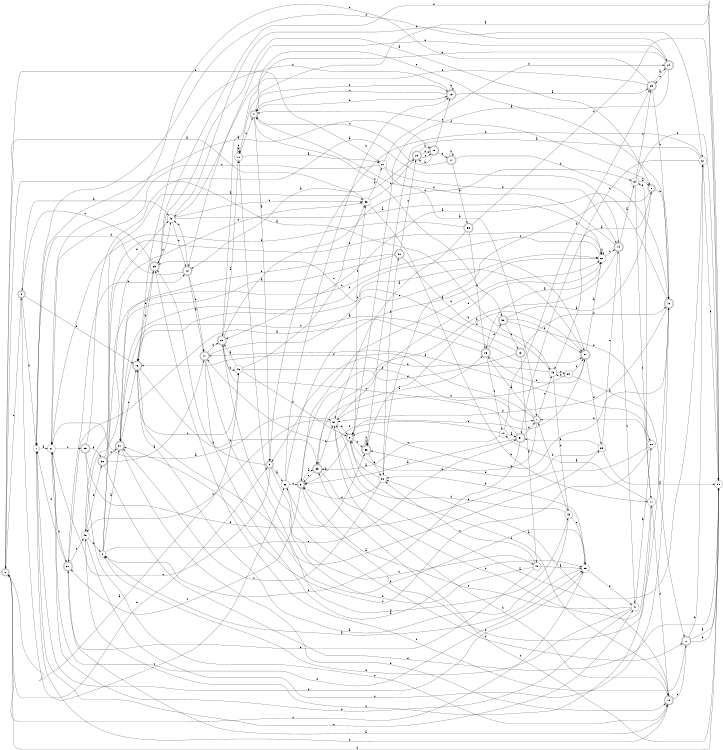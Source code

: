 digraph n50_6 {
__start0 [label="" shape="none"];

rankdir=LR;
size="8,5";

s0 [style="rounded,filled", color="black", fillcolor="white" shape="doublecircle", label="0"];
s1 [style="filled", color="black", fillcolor="white" shape="circle", label="1"];
s2 [style="filled", color="black", fillcolor="white" shape="circle", label="2"];
s3 [style="rounded,filled", color="black", fillcolor="white" shape="doublecircle", label="3"];
s4 [style="rounded,filled", color="black", fillcolor="white" shape="doublecircle", label="4"];
s5 [style="rounded,filled", color="black", fillcolor="white" shape="doublecircle", label="5"];
s6 [style="rounded,filled", color="black", fillcolor="white" shape="doublecircle", label="6"];
s7 [style="rounded,filled", color="black", fillcolor="white" shape="doublecircle", label="7"];
s8 [style="rounded,filled", color="black", fillcolor="white" shape="doublecircle", label="8"];
s9 [style="rounded,filled", color="black", fillcolor="white" shape="doublecircle", label="9"];
s10 [style="filled", color="black", fillcolor="white" shape="circle", label="10"];
s11 [style="filled", color="black", fillcolor="white" shape="circle", label="11"];
s12 [style="rounded,filled", color="black", fillcolor="white" shape="doublecircle", label="12"];
s13 [style="rounded,filled", color="black", fillcolor="white" shape="doublecircle", label="13"];
s14 [style="filled", color="black", fillcolor="white" shape="circle", label="14"];
s15 [style="rounded,filled", color="black", fillcolor="white" shape="doublecircle", label="15"];
s16 [style="rounded,filled", color="black", fillcolor="white" shape="doublecircle", label="16"];
s17 [style="rounded,filled", color="black", fillcolor="white" shape="doublecircle", label="17"];
s18 [style="rounded,filled", color="black", fillcolor="white" shape="doublecircle", label="18"];
s19 [style="rounded,filled", color="black", fillcolor="white" shape="doublecircle", label="19"];
s20 [style="filled", color="black", fillcolor="white" shape="circle", label="20"];
s21 [style="filled", color="black", fillcolor="white" shape="circle", label="21"];
s22 [style="rounded,filled", color="black", fillcolor="white" shape="doublecircle", label="22"];
s23 [style="rounded,filled", color="black", fillcolor="white" shape="doublecircle", label="23"];
s24 [style="rounded,filled", color="black", fillcolor="white" shape="doublecircle", label="24"];
s25 [style="rounded,filled", color="black", fillcolor="white" shape="doublecircle", label="25"];
s26 [style="rounded,filled", color="black", fillcolor="white" shape="doublecircle", label="26"];
s27 [style="filled", color="black", fillcolor="white" shape="circle", label="27"];
s28 [style="rounded,filled", color="black", fillcolor="white" shape="doublecircle", label="28"];
s29 [style="rounded,filled", color="black", fillcolor="white" shape="doublecircle", label="29"];
s30 [style="rounded,filled", color="black", fillcolor="white" shape="doublecircle", label="30"];
s31 [style="rounded,filled", color="black", fillcolor="white" shape="doublecircle", label="31"];
s32 [style="filled", color="black", fillcolor="white" shape="circle", label="32"];
s33 [style="filled", color="black", fillcolor="white" shape="circle", label="33"];
s34 [style="filled", color="black", fillcolor="white" shape="circle", label="34"];
s35 [style="rounded,filled", color="black", fillcolor="white" shape="doublecircle", label="35"];
s36 [style="rounded,filled", color="black", fillcolor="white" shape="doublecircle", label="36"];
s37 [style="rounded,filled", color="black", fillcolor="white" shape="doublecircle", label="37"];
s38 [style="rounded,filled", color="black", fillcolor="white" shape="doublecircle", label="38"];
s39 [style="filled", color="black", fillcolor="white" shape="circle", label="39"];
s40 [style="rounded,filled", color="black", fillcolor="white" shape="doublecircle", label="40"];
s41 [style="filled", color="black", fillcolor="white" shape="circle", label="41"];
s42 [style="filled", color="black", fillcolor="white" shape="circle", label="42"];
s43 [style="filled", color="black", fillcolor="white" shape="circle", label="43"];
s44 [style="rounded,filled", color="black", fillcolor="white" shape="doublecircle", label="44"];
s45 [style="filled", color="black", fillcolor="white" shape="circle", label="45"];
s46 [style="filled", color="black", fillcolor="white" shape="circle", label="46"];
s47 [style="rounded,filled", color="black", fillcolor="white" shape="doublecircle", label="47"];
s48 [style="filled", color="black", fillcolor="white" shape="circle", label="48"];
s49 [style="filled", color="black", fillcolor="white" shape="circle", label="49"];
s50 [style="rounded,filled", color="black", fillcolor="white" shape="doublecircle", label="50"];
s51 [style="rounded,filled", color="black", fillcolor="white" shape="doublecircle", label="51"];
s52 [style="filled", color="black", fillcolor="white" shape="circle", label="52"];
s53 [style="rounded,filled", color="black", fillcolor="white" shape="doublecircle", label="53"];
s54 [style="filled", color="black", fillcolor="white" shape="circle", label="54"];
s55 [style="rounded,filled", color="black", fillcolor="white" shape="doublecircle", label="55"];
s56 [style="rounded,filled", color="black", fillcolor="white" shape="doublecircle", label="56"];
s57 [style="filled", color="black", fillcolor="white" shape="circle", label="57"];
s58 [style="filled", color="black", fillcolor="white" shape="circle", label="58"];
s59 [style="filled", color="black", fillcolor="white" shape="circle", label="59"];
s60 [style="filled", color="black", fillcolor="white" shape="circle", label="60"];
s61 [style="filled", color="black", fillcolor="white" shape="circle", label="61"];
s0 -> s46 [label="a"];
s0 -> s21 [label="b"];
s0 -> s3 [label="c"];
s0 -> s9 [label="d"];
s1 -> s27 [label="a"];
s1 -> s59 [label="b"];
s1 -> s41 [label="c"];
s1 -> s61 [label="d"];
s2 -> s31 [label="a"];
s2 -> s33 [label="b"];
s2 -> s51 [label="c"];
s2 -> s42 [label="d"];
s3 -> s42 [label="a"];
s3 -> s1 [label="b"];
s3 -> s52 [label="c"];
s3 -> s16 [label="d"];
s4 -> s9 [label="a"];
s4 -> s19 [label="b"];
s4 -> s36 [label="c"];
s4 -> s19 [label="d"];
s5 -> s35 [label="a"];
s5 -> s60 [label="b"];
s5 -> s37 [label="c"];
s5 -> s40 [label="d"];
s6 -> s5 [label="a"];
s6 -> s53 [label="b"];
s6 -> s18 [label="c"];
s6 -> s33 [label="d"];
s7 -> s26 [label="a"];
s7 -> s6 [label="b"];
s7 -> s43 [label="c"];
s7 -> s16 [label="d"];
s8 -> s43 [label="a"];
s8 -> s40 [label="b"];
s8 -> s32 [label="c"];
s8 -> s4 [label="d"];
s9 -> s52 [label="a"];
s9 -> s49 [label="b"];
s9 -> s27 [label="c"];
s9 -> s29 [label="d"];
s10 -> s21 [label="a"];
s10 -> s10 [label="b"];
s10 -> s4 [label="c"];
s10 -> s10 [label="d"];
s11 -> s14 [label="a"];
s11 -> s34 [label="b"];
s11 -> s48 [label="c"];
s11 -> s18 [label="d"];
s12 -> s47 [label="a"];
s12 -> s47 [label="b"];
s12 -> s42 [label="c"];
s12 -> s1 [label="d"];
s13 -> s49 [label="a"];
s13 -> s40 [label="b"];
s13 -> s29 [label="c"];
s13 -> s5 [label="d"];
s14 -> s51 [label="a"];
s14 -> s47 [label="b"];
s14 -> s35 [label="c"];
s14 -> s25 [label="d"];
s15 -> s1 [label="a"];
s15 -> s28 [label="b"];
s15 -> s19 [label="c"];
s15 -> s17 [label="d"];
s16 -> s39 [label="a"];
s16 -> s35 [label="b"];
s16 -> s46 [label="c"];
s16 -> s29 [label="d"];
s17 -> s56 [label="a"];
s17 -> s17 [label="b"];
s17 -> s4 [label="c"];
s17 -> s40 [label="d"];
s18 -> s32 [label="a"];
s18 -> s57 [label="b"];
s18 -> s22 [label="c"];
s18 -> s1 [label="d"];
s19 -> s25 [label="a"];
s19 -> s19 [label="b"];
s19 -> s4 [label="c"];
s19 -> s16 [label="d"];
s20 -> s47 [label="a"];
s20 -> s7 [label="b"];
s20 -> s31 [label="c"];
s20 -> s52 [label="d"];
s21 -> s7 [label="a"];
s21 -> s44 [label="b"];
s21 -> s27 [label="c"];
s21 -> s24 [label="d"];
s22 -> s58 [label="a"];
s22 -> s58 [label="b"];
s22 -> s29 [label="c"];
s22 -> s61 [label="d"];
s23 -> s10 [label="a"];
s23 -> s46 [label="b"];
s23 -> s45 [label="c"];
s23 -> s34 [label="d"];
s24 -> s6 [label="a"];
s24 -> s23 [label="b"];
s24 -> s25 [label="c"];
s24 -> s12 [label="d"];
s25 -> s24 [label="a"];
s25 -> s40 [label="b"];
s25 -> s27 [label="c"];
s25 -> s10 [label="d"];
s26 -> s37 [label="a"];
s26 -> s50 [label="b"];
s26 -> s14 [label="c"];
s26 -> s36 [label="d"];
s27 -> s57 [label="a"];
s27 -> s37 [label="b"];
s27 -> s55 [label="c"];
s27 -> s59 [label="d"];
s28 -> s12 [label="a"];
s28 -> s15 [label="b"];
s28 -> s15 [label="c"];
s28 -> s15 [label="d"];
s29 -> s8 [label="a"];
s29 -> s16 [label="b"];
s29 -> s3 [label="c"];
s29 -> s42 [label="d"];
s30 -> s31 [label="a"];
s30 -> s31 [label="b"];
s30 -> s28 [label="c"];
s30 -> s43 [label="d"];
s31 -> s50 [label="a"];
s31 -> s50 [label="b"];
s31 -> s16 [label="c"];
s31 -> s18 [label="d"];
s32 -> s6 [label="a"];
s32 -> s30 [label="b"];
s32 -> s31 [label="c"];
s32 -> s5 [label="d"];
s33 -> s0 [label="a"];
s33 -> s11 [label="b"];
s33 -> s28 [label="c"];
s33 -> s21 [label="d"];
s34 -> s8 [label="a"];
s34 -> s11 [label="b"];
s34 -> s25 [label="c"];
s34 -> s58 [label="d"];
s35 -> s26 [label="a"];
s35 -> s57 [label="b"];
s35 -> s5 [label="c"];
s35 -> s11 [label="d"];
s36 -> s8 [label="a"];
s36 -> s22 [label="b"];
s36 -> s13 [label="c"];
s36 -> s50 [label="d"];
s37 -> s18 [label="a"];
s37 -> s12 [label="b"];
s37 -> s48 [label="c"];
s37 -> s1 [label="d"];
s38 -> s47 [label="a"];
s38 -> s60 [label="b"];
s38 -> s31 [label="c"];
s38 -> s58 [label="d"];
s39 -> s58 [label="a"];
s39 -> s51 [label="b"];
s39 -> s44 [label="c"];
s39 -> s53 [label="d"];
s40 -> s23 [label="a"];
s40 -> s6 [label="b"];
s40 -> s42 [label="c"];
s40 -> s57 [label="d"];
s41 -> s20 [label="a"];
s41 -> s27 [label="b"];
s41 -> s5 [label="c"];
s41 -> s2 [label="d"];
s42 -> s60 [label="a"];
s42 -> s33 [label="b"];
s42 -> s12 [label="c"];
s42 -> s24 [label="d"];
s43 -> s0 [label="a"];
s43 -> s9 [label="b"];
s43 -> s54 [label="c"];
s43 -> s45 [label="d"];
s44 -> s34 [label="a"];
s44 -> s35 [label="b"];
s44 -> s41 [label="c"];
s44 -> s4 [label="d"];
s45 -> s16 [label="a"];
s45 -> s7 [label="b"];
s45 -> s59 [label="c"];
s45 -> s57 [label="d"];
s46 -> s23 [label="a"];
s46 -> s7 [label="b"];
s46 -> s33 [label="c"];
s46 -> s6 [label="d"];
s47 -> s59 [label="a"];
s47 -> s59 [label="b"];
s47 -> s60 [label="c"];
s47 -> s23 [label="d"];
s48 -> s33 [label="a"];
s48 -> s38 [label="b"];
s48 -> s40 [label="c"];
s48 -> s2 [label="d"];
s49 -> s59 [label="a"];
s49 -> s37 [label="b"];
s49 -> s32 [label="c"];
s49 -> s10 [label="d"];
s50 -> s60 [label="a"];
s50 -> s6 [label="b"];
s50 -> s16 [label="c"];
s50 -> s39 [label="d"];
s51 -> s5 [label="a"];
s51 -> s2 [label="b"];
s51 -> s23 [label="c"];
s51 -> s7 [label="d"];
s52 -> s60 [label="a"];
s52 -> s19 [label="b"];
s52 -> s5 [label="c"];
s52 -> s22 [label="d"];
s53 -> s50 [label="a"];
s53 -> s32 [label="b"];
s53 -> s53 [label="c"];
s53 -> s53 [label="d"];
s54 -> s20 [label="a"];
s54 -> s57 [label="b"];
s54 -> s50 [label="c"];
s54 -> s43 [label="d"];
s55 -> s44 [label="a"];
s55 -> s38 [label="b"];
s55 -> s18 [label="c"];
s55 -> s53 [label="d"];
s56 -> s57 [label="a"];
s56 -> s27 [label="b"];
s56 -> s26 [label="c"];
s56 -> s58 [label="d"];
s57 -> s61 [label="a"];
s57 -> s6 [label="b"];
s57 -> s48 [label="c"];
s57 -> s60 [label="d"];
s58 -> s4 [label="a"];
s58 -> s0 [label="b"];
s58 -> s35 [label="c"];
s58 -> s29 [label="d"];
s59 -> s2 [label="a"];
s59 -> s32 [label="b"];
s59 -> s0 [label="c"];
s59 -> s41 [label="d"];
s60 -> s26 [label="a"];
s60 -> s48 [label="b"];
s60 -> s44 [label="c"];
s60 -> s60 [label="d"];
s61 -> s53 [label="a"];
s61 -> s58 [label="b"];
s61 -> s51 [label="c"];
s61 -> s9 [label="d"];

}